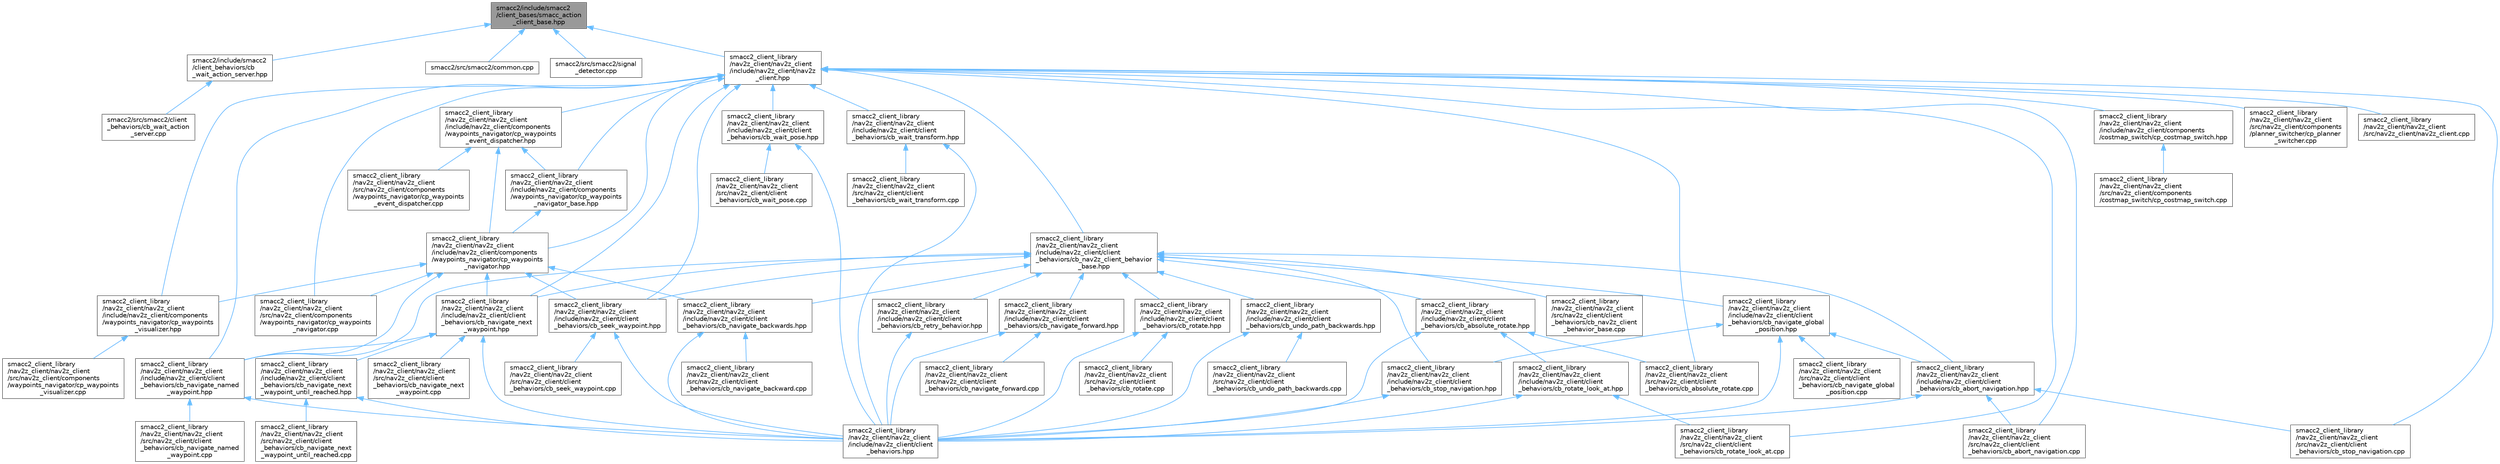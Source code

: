 digraph "smacc2/include/smacc2/client_bases/smacc_action_client_base.hpp"
{
 // LATEX_PDF_SIZE
  bgcolor="transparent";
  edge [fontname=Helvetica,fontsize=10,labelfontname=Helvetica,labelfontsize=10];
  node [fontname=Helvetica,fontsize=10,shape=box,height=0.2,width=0.4];
  Node1 [label="smacc2/include/smacc2\l/client_bases/smacc_action\l_client_base.hpp",height=0.2,width=0.4,color="gray40", fillcolor="grey60", style="filled", fontcolor="black",tooltip=" "];
  Node1 -> Node2 [dir="back",color="steelblue1",style="solid"];
  Node2 [label="smacc2/include/smacc2\l/client_behaviors/cb\l_wait_action_server.hpp",height=0.2,width=0.4,color="grey40", fillcolor="white", style="filled",URL="$cb__wait__action__server_8hpp.html",tooltip=" "];
  Node2 -> Node3 [dir="back",color="steelblue1",style="solid"];
  Node3 [label="smacc2/src/smacc2/client\l_behaviors/cb_wait_action\l_server.cpp",height=0.2,width=0.4,color="grey40", fillcolor="white", style="filled",URL="$cb__wait__action__server_8cpp.html",tooltip=" "];
  Node1 -> Node4 [dir="back",color="steelblue1",style="solid"];
  Node4 [label="smacc2/src/smacc2/common.cpp",height=0.2,width=0.4,color="grey40", fillcolor="white", style="filled",URL="$src_2smacc2_2common_8cpp.html",tooltip=" "];
  Node1 -> Node5 [dir="back",color="steelblue1",style="solid"];
  Node5 [label="smacc2/src/smacc2/signal\l_detector.cpp",height=0.2,width=0.4,color="grey40", fillcolor="white", style="filled",URL="$signal__detector_8cpp.html",tooltip=" "];
  Node1 -> Node6 [dir="back",color="steelblue1",style="solid"];
  Node6 [label="smacc2_client_library\l/nav2z_client/nav2z_client\l/include/nav2z_client/nav2z\l_client.hpp",height=0.2,width=0.4,color="grey40", fillcolor="white", style="filled",URL="$nav2z__client_8hpp.html",tooltip=" "];
  Node6 -> Node7 [dir="back",color="steelblue1",style="solid"];
  Node7 [label="smacc2_client_library\l/nav2z_client/nav2z_client\l/include/nav2z_client/client\l_behaviors/cb_nav2z_client_behavior\l_base.hpp",height=0.2,width=0.4,color="grey40", fillcolor="white", style="filled",URL="$cb__nav2z__client__behavior__base_8hpp.html",tooltip=" "];
  Node7 -> Node8 [dir="back",color="steelblue1",style="solid"];
  Node8 [label="smacc2_client_library\l/nav2z_client/nav2z_client\l/include/nav2z_client/client\l_behaviors/cb_abort_navigation.hpp",height=0.2,width=0.4,color="grey40", fillcolor="white", style="filled",URL="$cb__abort__navigation_8hpp.html",tooltip=" "];
  Node8 -> Node9 [dir="back",color="steelblue1",style="solid"];
  Node9 [label="smacc2_client_library\l/nav2z_client/nav2z_client\l/include/nav2z_client/client\l_behaviors.hpp",height=0.2,width=0.4,color="grey40", fillcolor="white", style="filled",URL="$nav2z__client_2nav2z__client_2include_2nav2z__client_2client__behaviors_8hpp.html",tooltip=" "];
  Node8 -> Node10 [dir="back",color="steelblue1",style="solid"];
  Node10 [label="smacc2_client_library\l/nav2z_client/nav2z_client\l/src/nav2z_client/client\l_behaviors/cb_abort_navigation.cpp",height=0.2,width=0.4,color="grey40", fillcolor="white", style="filled",URL="$cb__abort__navigation_8cpp.html",tooltip=" "];
  Node8 -> Node11 [dir="back",color="steelblue1",style="solid"];
  Node11 [label="smacc2_client_library\l/nav2z_client/nav2z_client\l/src/nav2z_client/client\l_behaviors/cb_stop_navigation.cpp",height=0.2,width=0.4,color="grey40", fillcolor="white", style="filled",URL="$cb__stop__navigation_8cpp.html",tooltip=" "];
  Node7 -> Node12 [dir="back",color="steelblue1",style="solid"];
  Node12 [label="smacc2_client_library\l/nav2z_client/nav2z_client\l/include/nav2z_client/client\l_behaviors/cb_absolute_rotate.hpp",height=0.2,width=0.4,color="grey40", fillcolor="white", style="filled",URL="$cb__absolute__rotate_8hpp.html",tooltip=" "];
  Node12 -> Node9 [dir="back",color="steelblue1",style="solid"];
  Node12 -> Node13 [dir="back",color="steelblue1",style="solid"];
  Node13 [label="smacc2_client_library\l/nav2z_client/nav2z_client\l/include/nav2z_client/client\l_behaviors/cb_rotate_look_at.hpp",height=0.2,width=0.4,color="grey40", fillcolor="white", style="filled",URL="$cb__rotate__look__at_8hpp.html",tooltip=" "];
  Node13 -> Node9 [dir="back",color="steelblue1",style="solid"];
  Node13 -> Node14 [dir="back",color="steelblue1",style="solid"];
  Node14 [label="smacc2_client_library\l/nav2z_client/nav2z_client\l/src/nav2z_client/client\l_behaviors/cb_rotate_look_at.cpp",height=0.2,width=0.4,color="grey40", fillcolor="white", style="filled",URL="$cb__rotate__look__at_8cpp.html",tooltip=" "];
  Node12 -> Node15 [dir="back",color="steelblue1",style="solid"];
  Node15 [label="smacc2_client_library\l/nav2z_client/nav2z_client\l/src/nav2z_client/client\l_behaviors/cb_absolute_rotate.cpp",height=0.2,width=0.4,color="grey40", fillcolor="white", style="filled",URL="$cb__absolute__rotate_8cpp.html",tooltip=" "];
  Node7 -> Node16 [dir="back",color="steelblue1",style="solid"];
  Node16 [label="smacc2_client_library\l/nav2z_client/nav2z_client\l/include/nav2z_client/client\l_behaviors/cb_navigate_backwards.hpp",height=0.2,width=0.4,color="grey40", fillcolor="white", style="filled",URL="$cb__navigate__backwards_8hpp.html",tooltip=" "];
  Node16 -> Node9 [dir="back",color="steelblue1",style="solid"];
  Node16 -> Node17 [dir="back",color="steelblue1",style="solid"];
  Node17 [label="smacc2_client_library\l/nav2z_client/nav2z_client\l/src/nav2z_client/client\l_behaviors/cb_navigate_backward.cpp",height=0.2,width=0.4,color="grey40", fillcolor="white", style="filled",URL="$cb__navigate__backward_8cpp.html",tooltip=" "];
  Node7 -> Node18 [dir="back",color="steelblue1",style="solid"];
  Node18 [label="smacc2_client_library\l/nav2z_client/nav2z_client\l/include/nav2z_client/client\l_behaviors/cb_navigate_forward.hpp",height=0.2,width=0.4,color="grey40", fillcolor="white", style="filled",URL="$cb__navigate__forward_8hpp.html",tooltip=" "];
  Node18 -> Node9 [dir="back",color="steelblue1",style="solid"];
  Node18 -> Node19 [dir="back",color="steelblue1",style="solid"];
  Node19 [label="smacc2_client_library\l/nav2z_client/nav2z_client\l/src/nav2z_client/client\l_behaviors/cb_navigate_forward.cpp",height=0.2,width=0.4,color="grey40", fillcolor="white", style="filled",URL="$cb__navigate__forward_8cpp.html",tooltip=" "];
  Node7 -> Node20 [dir="back",color="steelblue1",style="solid"];
  Node20 [label="smacc2_client_library\l/nav2z_client/nav2z_client\l/include/nav2z_client/client\l_behaviors/cb_navigate_global\l_position.hpp",height=0.2,width=0.4,color="grey40", fillcolor="white", style="filled",URL="$cb__navigate__global__position_8hpp.html",tooltip=" "];
  Node20 -> Node9 [dir="back",color="steelblue1",style="solid"];
  Node20 -> Node8 [dir="back",color="steelblue1",style="solid"];
  Node20 -> Node21 [dir="back",color="steelblue1",style="solid"];
  Node21 [label="smacc2_client_library\l/nav2z_client/nav2z_client\l/include/nav2z_client/client\l_behaviors/cb_stop_navigation.hpp",height=0.2,width=0.4,color="grey40", fillcolor="white", style="filled",URL="$cb__stop__navigation_8hpp.html",tooltip=" "];
  Node21 -> Node9 [dir="back",color="steelblue1",style="solid"];
  Node20 -> Node22 [dir="back",color="steelblue1",style="solid"];
  Node22 [label="smacc2_client_library\l/nav2z_client/nav2z_client\l/src/nav2z_client/client\l_behaviors/cb_navigate_global\l_position.cpp",height=0.2,width=0.4,color="grey40", fillcolor="white", style="filled",URL="$cb__navigate__global__position_8cpp.html",tooltip=" "];
  Node7 -> Node23 [dir="back",color="steelblue1",style="solid"];
  Node23 [label="smacc2_client_library\l/nav2z_client/nav2z_client\l/include/nav2z_client/client\l_behaviors/cb_navigate_named\l_waypoint.hpp",height=0.2,width=0.4,color="grey40", fillcolor="white", style="filled",URL="$cb__navigate__named__waypoint_8hpp.html",tooltip=" "];
  Node23 -> Node9 [dir="back",color="steelblue1",style="solid"];
  Node23 -> Node24 [dir="back",color="steelblue1",style="solid"];
  Node24 [label="smacc2_client_library\l/nav2z_client/nav2z_client\l/src/nav2z_client/client\l_behaviors/cb_navigate_named\l_waypoint.cpp",height=0.2,width=0.4,color="grey40", fillcolor="white", style="filled",URL="$cb__navigate__named__waypoint_8cpp.html",tooltip=" "];
  Node7 -> Node25 [dir="back",color="steelblue1",style="solid"];
  Node25 [label="smacc2_client_library\l/nav2z_client/nav2z_client\l/include/nav2z_client/client\l_behaviors/cb_navigate_next\l_waypoint.hpp",height=0.2,width=0.4,color="grey40", fillcolor="white", style="filled",URL="$cb__navigate__next__waypoint_8hpp.html",tooltip=" "];
  Node25 -> Node9 [dir="back",color="steelblue1",style="solid"];
  Node25 -> Node23 [dir="back",color="steelblue1",style="solid"];
  Node25 -> Node26 [dir="back",color="steelblue1",style="solid"];
  Node26 [label="smacc2_client_library\l/nav2z_client/nav2z_client\l/include/nav2z_client/client\l_behaviors/cb_navigate_next\l_waypoint_until_reached.hpp",height=0.2,width=0.4,color="grey40", fillcolor="white", style="filled",URL="$cb__navigate__next__waypoint__until__reached_8hpp.html",tooltip=" "];
  Node26 -> Node9 [dir="back",color="steelblue1",style="solid"];
  Node26 -> Node27 [dir="back",color="steelblue1",style="solid"];
  Node27 [label="smacc2_client_library\l/nav2z_client/nav2z_client\l/src/nav2z_client/client\l_behaviors/cb_navigate_next\l_waypoint_until_reached.cpp",height=0.2,width=0.4,color="grey40", fillcolor="white", style="filled",URL="$cb__navigate__next__waypoint__until__reached_8cpp.html",tooltip=" "];
  Node25 -> Node28 [dir="back",color="steelblue1",style="solid"];
  Node28 [label="smacc2_client_library\l/nav2z_client/nav2z_client\l/src/nav2z_client/client\l_behaviors/cb_navigate_next\l_waypoint.cpp",height=0.2,width=0.4,color="grey40", fillcolor="white", style="filled",URL="$cb__navigate__next__waypoint_8cpp.html",tooltip=" "];
  Node7 -> Node29 [dir="back",color="steelblue1",style="solid"];
  Node29 [label="smacc2_client_library\l/nav2z_client/nav2z_client\l/include/nav2z_client/client\l_behaviors/cb_retry_behavior.hpp",height=0.2,width=0.4,color="grey40", fillcolor="white", style="filled",URL="$cb__retry__behavior_8hpp.html",tooltip=" "];
  Node29 -> Node9 [dir="back",color="steelblue1",style="solid"];
  Node7 -> Node30 [dir="back",color="steelblue1",style="solid"];
  Node30 [label="smacc2_client_library\l/nav2z_client/nav2z_client\l/include/nav2z_client/client\l_behaviors/cb_rotate.hpp",height=0.2,width=0.4,color="grey40", fillcolor="white", style="filled",URL="$cb__rotate_8hpp.html",tooltip=" "];
  Node30 -> Node9 [dir="back",color="steelblue1",style="solid"];
  Node30 -> Node31 [dir="back",color="steelblue1",style="solid"];
  Node31 [label="smacc2_client_library\l/nav2z_client/nav2z_client\l/src/nav2z_client/client\l_behaviors/cb_rotate.cpp",height=0.2,width=0.4,color="grey40", fillcolor="white", style="filled",URL="$cb__rotate_8cpp.html",tooltip=" "];
  Node7 -> Node32 [dir="back",color="steelblue1",style="solid"];
  Node32 [label="smacc2_client_library\l/nav2z_client/nav2z_client\l/include/nav2z_client/client\l_behaviors/cb_seek_waypoint.hpp",height=0.2,width=0.4,color="grey40", fillcolor="white", style="filled",URL="$cb__seek__waypoint_8hpp.html",tooltip=" "];
  Node32 -> Node9 [dir="back",color="steelblue1",style="solid"];
  Node32 -> Node33 [dir="back",color="steelblue1",style="solid"];
  Node33 [label="smacc2_client_library\l/nav2z_client/nav2z_client\l/src/nav2z_client/client\l_behaviors/cb_seek_waypoint.cpp",height=0.2,width=0.4,color="grey40", fillcolor="white", style="filled",URL="$cb__seek__waypoint_8cpp.html",tooltip=" "];
  Node7 -> Node21 [dir="back",color="steelblue1",style="solid"];
  Node7 -> Node34 [dir="back",color="steelblue1",style="solid"];
  Node34 [label="smacc2_client_library\l/nav2z_client/nav2z_client\l/include/nav2z_client/client\l_behaviors/cb_undo_path_backwards.hpp",height=0.2,width=0.4,color="grey40", fillcolor="white", style="filled",URL="$cb__undo__path__backwards_8hpp.html",tooltip=" "];
  Node34 -> Node9 [dir="back",color="steelblue1",style="solid"];
  Node34 -> Node35 [dir="back",color="steelblue1",style="solid"];
  Node35 [label="smacc2_client_library\l/nav2z_client/nav2z_client\l/src/nav2z_client/client\l_behaviors/cb_undo_path_backwards.cpp",height=0.2,width=0.4,color="grey40", fillcolor="white", style="filled",URL="$cb__undo__path__backwards_8cpp.html",tooltip=" "];
  Node7 -> Node36 [dir="back",color="steelblue1",style="solid"];
  Node36 [label="smacc2_client_library\l/nav2z_client/nav2z_client\l/src/nav2z_client/client\l_behaviors/cb_nav2z_client\l_behavior_base.cpp",height=0.2,width=0.4,color="grey40", fillcolor="white", style="filled",URL="$cb__nav2z__client__behavior__base_8cpp.html",tooltip=" "];
  Node6 -> Node23 [dir="back",color="steelblue1",style="solid"];
  Node6 -> Node25 [dir="back",color="steelblue1",style="solid"];
  Node6 -> Node32 [dir="back",color="steelblue1",style="solid"];
  Node6 -> Node37 [dir="back",color="steelblue1",style="solid"];
  Node37 [label="smacc2_client_library\l/nav2z_client/nav2z_client\l/include/nav2z_client/client\l_behaviors/cb_wait_pose.hpp",height=0.2,width=0.4,color="grey40", fillcolor="white", style="filled",URL="$cb__wait__pose_8hpp.html",tooltip=" "];
  Node37 -> Node9 [dir="back",color="steelblue1",style="solid"];
  Node37 -> Node38 [dir="back",color="steelblue1",style="solid"];
  Node38 [label="smacc2_client_library\l/nav2z_client/nav2z_client\l/src/nav2z_client/client\l_behaviors/cb_wait_pose.cpp",height=0.2,width=0.4,color="grey40", fillcolor="white", style="filled",URL="$cb__wait__pose_8cpp.html",tooltip=" "];
  Node6 -> Node39 [dir="back",color="steelblue1",style="solid"];
  Node39 [label="smacc2_client_library\l/nav2z_client/nav2z_client\l/include/nav2z_client/client\l_behaviors/cb_wait_transform.hpp",height=0.2,width=0.4,color="grey40", fillcolor="white", style="filled",URL="$cb__wait__transform_8hpp.html",tooltip=" "];
  Node39 -> Node9 [dir="back",color="steelblue1",style="solid"];
  Node39 -> Node40 [dir="back",color="steelblue1",style="solid"];
  Node40 [label="smacc2_client_library\l/nav2z_client/nav2z_client\l/src/nav2z_client/client\l_behaviors/cb_wait_transform.cpp",height=0.2,width=0.4,color="grey40", fillcolor="white", style="filled",URL="$cb__wait__transform_8cpp.html",tooltip=" "];
  Node6 -> Node41 [dir="back",color="steelblue1",style="solid"];
  Node41 [label="smacc2_client_library\l/nav2z_client/nav2z_client\l/include/nav2z_client/components\l/costmap_switch/cp_costmap_switch.hpp",height=0.2,width=0.4,color="grey40", fillcolor="white", style="filled",URL="$cp__costmap__switch_8hpp.html",tooltip=" "];
  Node41 -> Node42 [dir="back",color="steelblue1",style="solid"];
  Node42 [label="smacc2_client_library\l/nav2z_client/nav2z_client\l/src/nav2z_client/components\l/costmap_switch/cp_costmap_switch.cpp",height=0.2,width=0.4,color="grey40", fillcolor="white", style="filled",URL="$cp__costmap__switch_8cpp.html",tooltip=" "];
  Node6 -> Node43 [dir="back",color="steelblue1",style="solid"];
  Node43 [label="smacc2_client_library\l/nav2z_client/nav2z_client\l/include/nav2z_client/components\l/waypoints_navigator/cp_waypoints\l_event_dispatcher.hpp",height=0.2,width=0.4,color="grey40", fillcolor="white", style="filled",URL="$cp__waypoints__event__dispatcher_8hpp.html",tooltip=" "];
  Node43 -> Node44 [dir="back",color="steelblue1",style="solid"];
  Node44 [label="smacc2_client_library\l/nav2z_client/nav2z_client\l/include/nav2z_client/components\l/waypoints_navigator/cp_waypoints\l_navigator.hpp",height=0.2,width=0.4,color="grey40", fillcolor="white", style="filled",URL="$cp__waypoints__navigator_8hpp.html",tooltip=" "];
  Node44 -> Node16 [dir="back",color="steelblue1",style="solid"];
  Node44 -> Node23 [dir="back",color="steelblue1",style="solid"];
  Node44 -> Node25 [dir="back",color="steelblue1",style="solid"];
  Node44 -> Node32 [dir="back",color="steelblue1",style="solid"];
  Node44 -> Node45 [dir="back",color="steelblue1",style="solid"];
  Node45 [label="smacc2_client_library\l/nav2z_client/nav2z_client\l/include/nav2z_client/components\l/waypoints_navigator/cp_waypoints\l_visualizer.hpp",height=0.2,width=0.4,color="grey40", fillcolor="white", style="filled",URL="$cp__waypoints__visualizer_8hpp.html",tooltip=" "];
  Node45 -> Node46 [dir="back",color="steelblue1",style="solid"];
  Node46 [label="smacc2_client_library\l/nav2z_client/nav2z_client\l/src/nav2z_client/components\l/waypoints_navigator/cp_waypoints\l_visualizer.cpp",height=0.2,width=0.4,color="grey40", fillcolor="white", style="filled",URL="$cp__waypoints__visualizer_8cpp.html",tooltip=" "];
  Node44 -> Node47 [dir="back",color="steelblue1",style="solid"];
  Node47 [label="smacc2_client_library\l/nav2z_client/nav2z_client\l/src/nav2z_client/components\l/waypoints_navigator/cp_waypoints\l_navigator.cpp",height=0.2,width=0.4,color="grey40", fillcolor="white", style="filled",URL="$cp__waypoints__navigator_8cpp.html",tooltip=" "];
  Node43 -> Node48 [dir="back",color="steelblue1",style="solid"];
  Node48 [label="smacc2_client_library\l/nav2z_client/nav2z_client\l/include/nav2z_client/components\l/waypoints_navigator/cp_waypoints\l_navigator_base.hpp",height=0.2,width=0.4,color="grey40", fillcolor="white", style="filled",URL="$cp__waypoints__navigator__base_8hpp.html",tooltip=" "];
  Node48 -> Node44 [dir="back",color="steelblue1",style="solid"];
  Node43 -> Node49 [dir="back",color="steelblue1",style="solid"];
  Node49 [label="smacc2_client_library\l/nav2z_client/nav2z_client\l/src/nav2z_client/components\l/waypoints_navigator/cp_waypoints\l_event_dispatcher.cpp",height=0.2,width=0.4,color="grey40", fillcolor="white", style="filled",URL="$cp__waypoints__event__dispatcher_8cpp.html",tooltip=" "];
  Node6 -> Node44 [dir="back",color="steelblue1",style="solid"];
  Node6 -> Node48 [dir="back",color="steelblue1",style="solid"];
  Node6 -> Node45 [dir="back",color="steelblue1",style="solid"];
  Node6 -> Node10 [dir="back",color="steelblue1",style="solid"];
  Node6 -> Node15 [dir="back",color="steelblue1",style="solid"];
  Node6 -> Node14 [dir="back",color="steelblue1",style="solid"];
  Node6 -> Node11 [dir="back",color="steelblue1",style="solid"];
  Node6 -> Node50 [dir="back",color="steelblue1",style="solid"];
  Node50 [label="smacc2_client_library\l/nav2z_client/nav2z_client\l/src/nav2z_client/components\l/planner_switcher/cp_planner\l_switcher.cpp",height=0.2,width=0.4,color="grey40", fillcolor="white", style="filled",URL="$cp__planner__switcher_8cpp.html",tooltip=" "];
  Node6 -> Node47 [dir="back",color="steelblue1",style="solid"];
  Node6 -> Node51 [dir="back",color="steelblue1",style="solid"];
  Node51 [label="smacc2_client_library\l/nav2z_client/nav2z_client\l/src/nav2z_client/nav2z_client.cpp",height=0.2,width=0.4,color="grey40", fillcolor="white", style="filled",URL="$nav2z__client_8cpp.html",tooltip=" "];
}
